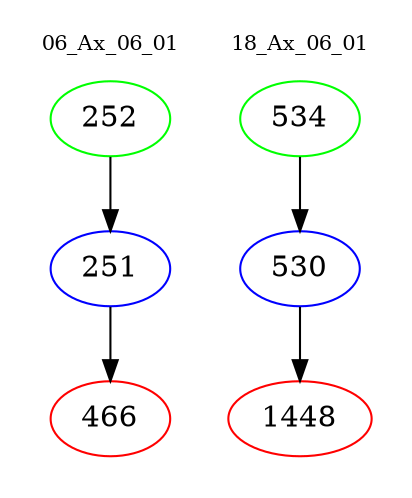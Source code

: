 digraph{
subgraph cluster_0 {
color = white
label = "06_Ax_06_01";
fontsize=10;
T0_252 [label="252", color="green"]
T0_252 -> T0_251 [color="black"]
T0_251 [label="251", color="blue"]
T0_251 -> T0_466 [color="black"]
T0_466 [label="466", color="red"]
}
subgraph cluster_1 {
color = white
label = "18_Ax_06_01";
fontsize=10;
T1_534 [label="534", color="green"]
T1_534 -> T1_530 [color="black"]
T1_530 [label="530", color="blue"]
T1_530 -> T1_1448 [color="black"]
T1_1448 [label="1448", color="red"]
}
}
